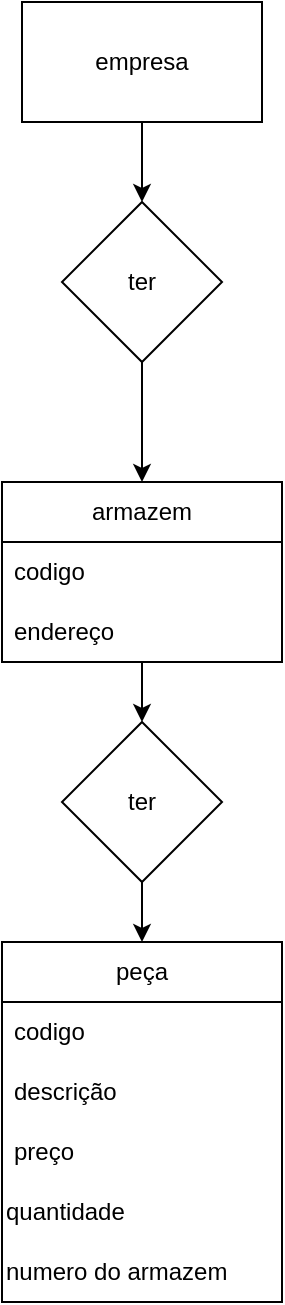 <mxfile version="21.6.9" type="github">
  <diagram name="Página-1" id="4EW6kz8ASxJISzOpG4Ok">
    <mxGraphModel dx="1434" dy="704" grid="1" gridSize="10" guides="1" tooltips="1" connect="1" arrows="1" fold="1" page="1" pageScale="1" pageWidth="827" pageHeight="1169" math="0" shadow="0">
      <root>
        <mxCell id="0" />
        <mxCell id="1" parent="0" />
        <mxCell id="jtETCqPEXELxiv8DY8XL-3" value="" style="edgeStyle=orthogonalEdgeStyle;rounded=0;orthogonalLoop=1;jettySize=auto;html=1;" edge="1" parent="1" source="jtETCqPEXELxiv8DY8XL-1" target="jtETCqPEXELxiv8DY8XL-2">
          <mxGeometry relative="1" as="geometry" />
        </mxCell>
        <mxCell id="jtETCqPEXELxiv8DY8XL-1" value="empresa" style="whiteSpace=wrap;html=1;" vertex="1" parent="1">
          <mxGeometry x="354" y="60" width="120" height="60" as="geometry" />
        </mxCell>
        <mxCell id="jtETCqPEXELxiv8DY8XL-9" style="edgeStyle=orthogonalEdgeStyle;rounded=0;orthogonalLoop=1;jettySize=auto;html=1;exitX=0.5;exitY=1;exitDx=0;exitDy=0;entryX=0.5;entryY=0;entryDx=0;entryDy=0;" edge="1" parent="1" source="jtETCqPEXELxiv8DY8XL-2" target="jtETCqPEXELxiv8DY8XL-4">
          <mxGeometry relative="1" as="geometry" />
        </mxCell>
        <mxCell id="jtETCqPEXELxiv8DY8XL-2" value="ter" style="rhombus;whiteSpace=wrap;html=1;" vertex="1" parent="1">
          <mxGeometry x="374" y="160" width="80" height="80" as="geometry" />
        </mxCell>
        <mxCell id="jtETCqPEXELxiv8DY8XL-11" style="edgeStyle=orthogonalEdgeStyle;rounded=0;orthogonalLoop=1;jettySize=auto;html=1;exitX=0.5;exitY=1;exitDx=0;exitDy=0;entryX=0.5;entryY=0;entryDx=0;entryDy=0;" edge="1" parent="1" source="jtETCqPEXELxiv8DY8XL-4" target="jtETCqPEXELxiv8DY8XL-10">
          <mxGeometry relative="1" as="geometry" />
        </mxCell>
        <mxCell id="jtETCqPEXELxiv8DY8XL-4" value="armazem" style="swimlane;fontStyle=0;childLayout=stackLayout;horizontal=1;startSize=30;horizontalStack=0;resizeParent=1;resizeParentMax=0;resizeLast=0;collapsible=1;marginBottom=0;whiteSpace=wrap;html=1;" vertex="1" parent="1">
          <mxGeometry x="344" y="300" width="140" height="90" as="geometry" />
        </mxCell>
        <mxCell id="jtETCqPEXELxiv8DY8XL-5" value="codigo" style="text;strokeColor=none;fillColor=none;align=left;verticalAlign=middle;spacingLeft=4;spacingRight=4;overflow=hidden;points=[[0,0.5],[1,0.5]];portConstraint=eastwest;rotatable=0;whiteSpace=wrap;html=1;" vertex="1" parent="jtETCqPEXELxiv8DY8XL-4">
          <mxGeometry y="30" width="140" height="30" as="geometry" />
        </mxCell>
        <mxCell id="jtETCqPEXELxiv8DY8XL-6" value="endereço" style="text;strokeColor=none;fillColor=none;align=left;verticalAlign=middle;spacingLeft=4;spacingRight=4;overflow=hidden;points=[[0,0.5],[1,0.5]];portConstraint=eastwest;rotatable=0;whiteSpace=wrap;html=1;" vertex="1" parent="jtETCqPEXELxiv8DY8XL-4">
          <mxGeometry y="60" width="140" height="30" as="geometry" />
        </mxCell>
        <mxCell id="jtETCqPEXELxiv8DY8XL-18" style="edgeStyle=orthogonalEdgeStyle;rounded=0;orthogonalLoop=1;jettySize=auto;html=1;exitX=0.5;exitY=1;exitDx=0;exitDy=0;entryX=0.5;entryY=0;entryDx=0;entryDy=0;" edge="1" parent="1" source="jtETCqPEXELxiv8DY8XL-10" target="jtETCqPEXELxiv8DY8XL-12">
          <mxGeometry relative="1" as="geometry" />
        </mxCell>
        <mxCell id="jtETCqPEXELxiv8DY8XL-10" value="ter" style="rhombus;whiteSpace=wrap;html=1;" vertex="1" parent="1">
          <mxGeometry x="374" y="420" width="80" height="80" as="geometry" />
        </mxCell>
        <mxCell id="jtETCqPEXELxiv8DY8XL-12" value="peça" style="swimlane;fontStyle=0;childLayout=stackLayout;horizontal=1;startSize=30;horizontalStack=0;resizeParent=1;resizeParentMax=0;resizeLast=0;collapsible=1;marginBottom=0;whiteSpace=wrap;html=1;" vertex="1" parent="1">
          <mxGeometry x="344" y="530" width="140" height="180" as="geometry" />
        </mxCell>
        <mxCell id="jtETCqPEXELxiv8DY8XL-13" value="codigo" style="text;strokeColor=none;fillColor=none;align=left;verticalAlign=middle;spacingLeft=4;spacingRight=4;overflow=hidden;points=[[0,0.5],[1,0.5]];portConstraint=eastwest;rotatable=0;whiteSpace=wrap;html=1;" vertex="1" parent="jtETCqPEXELxiv8DY8XL-12">
          <mxGeometry y="30" width="140" height="30" as="geometry" />
        </mxCell>
        <mxCell id="jtETCqPEXELxiv8DY8XL-14" value="descrição" style="text;strokeColor=none;fillColor=none;align=left;verticalAlign=middle;spacingLeft=4;spacingRight=4;overflow=hidden;points=[[0,0.5],[1,0.5]];portConstraint=eastwest;rotatable=0;whiteSpace=wrap;html=1;" vertex="1" parent="jtETCqPEXELxiv8DY8XL-12">
          <mxGeometry y="60" width="140" height="30" as="geometry" />
        </mxCell>
        <mxCell id="jtETCqPEXELxiv8DY8XL-15" value="preço" style="text;strokeColor=none;fillColor=none;align=left;verticalAlign=middle;spacingLeft=4;spacingRight=4;overflow=hidden;points=[[0,0.5],[1,0.5]];portConstraint=eastwest;rotatable=0;whiteSpace=wrap;html=1;" vertex="1" parent="jtETCqPEXELxiv8DY8XL-12">
          <mxGeometry y="90" width="140" height="30" as="geometry" />
        </mxCell>
        <mxCell id="jtETCqPEXELxiv8DY8XL-16" value="quantidade" style="text;html=1;align=left;verticalAlign=middle;resizable=0;points=[];autosize=1;strokeColor=none;fillColor=none;" vertex="1" parent="jtETCqPEXELxiv8DY8XL-12">
          <mxGeometry y="120" width="140" height="30" as="geometry" />
        </mxCell>
        <mxCell id="jtETCqPEXELxiv8DY8XL-17" value="numero do armazem" style="text;html=1;align=left;verticalAlign=middle;resizable=0;points=[];autosize=1;strokeColor=none;fillColor=none;" vertex="1" parent="jtETCqPEXELxiv8DY8XL-12">
          <mxGeometry y="150" width="140" height="30" as="geometry" />
        </mxCell>
      </root>
    </mxGraphModel>
  </diagram>
</mxfile>
